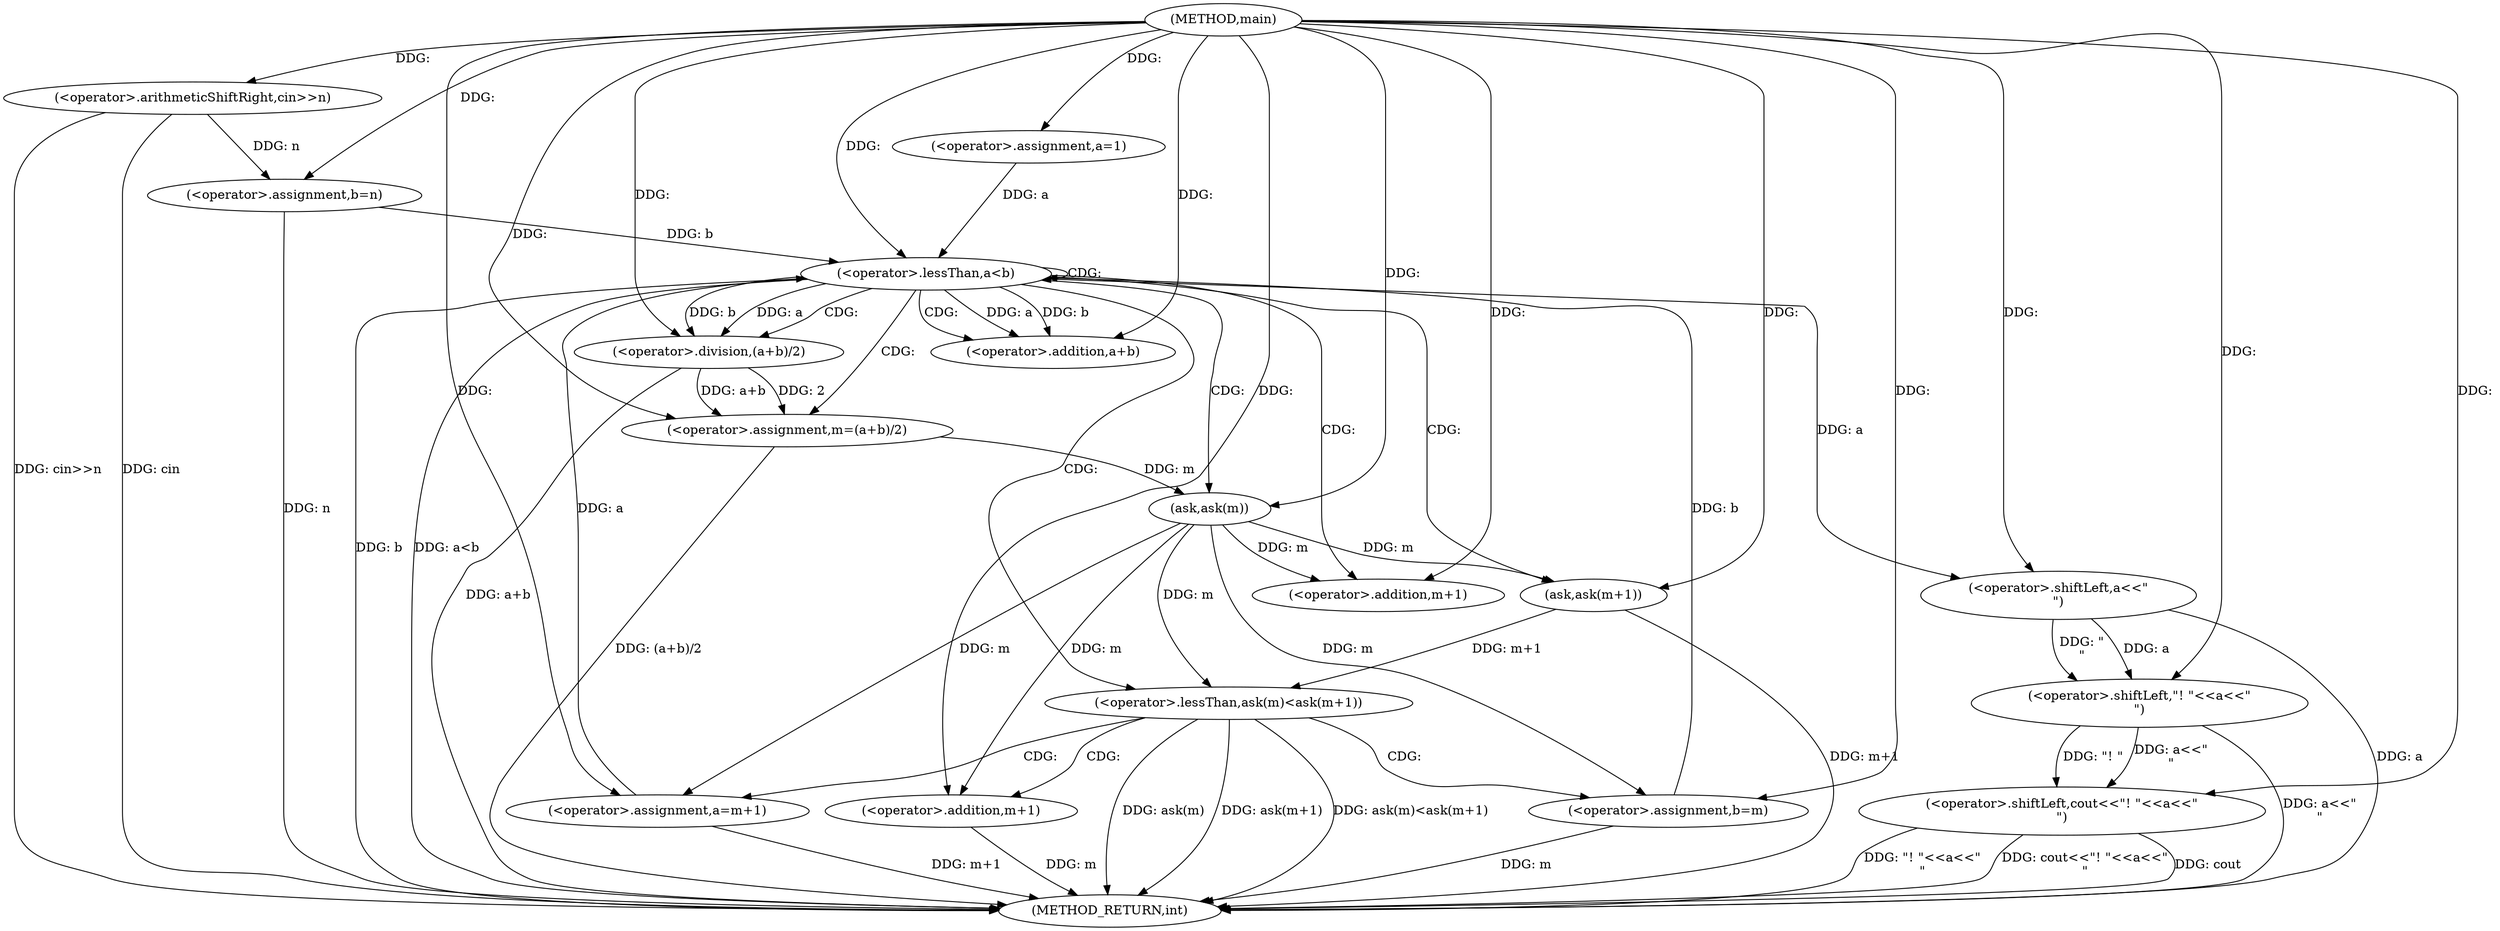 digraph "main" {  
"1000120" [label = "(METHOD,main)" ]
"1000174" [label = "(METHOD_RETURN,int)" ]
"1000123" [label = "(<operator>.arithmeticShiftRight,cin>>n)" ]
"1000127" [label = "(<operator>.assignment,a=1)" ]
"1000131" [label = "(<operator>.assignment,b=n)" ]
"1000167" [label = "(<operator>.shiftLeft,cout<<\"! \"<<a<<\"\n\")" ]
"1000137" [label = "(<operator>.lessThan,a<b)" ]
"1000141" [label = "(<operator>.assignment,m=(a+b)/2)" ]
"1000169" [label = "(<operator>.shiftLeft,\"! \"<<a<<\"\n\")" ]
"1000149" [label = "(<operator>.lessThan,ask(m)<ask(m+1))" ]
"1000171" [label = "(<operator>.shiftLeft,a<<\"\n\")" ]
"1000143" [label = "(<operator>.division,(a+b)/2)" ]
"1000157" [label = "(<operator>.assignment,b=m)" ]
"1000144" [label = "(<operator>.addition,a+b)" ]
"1000150" [label = "(ask,ask(m))" ]
"1000152" [label = "(ask,ask(m+1))" ]
"1000162" [label = "(<operator>.assignment,a=m+1)" ]
"1000153" [label = "(<operator>.addition,m+1)" ]
"1000164" [label = "(<operator>.addition,m+1)" ]
  "1000123" -> "1000174"  [ label = "DDG: cin>>n"] 
  "1000131" -> "1000174"  [ label = "DDG: n"] 
  "1000137" -> "1000174"  [ label = "DDG: b"] 
  "1000137" -> "1000174"  [ label = "DDG: a<b"] 
  "1000171" -> "1000174"  [ label = "DDG: a"] 
  "1000169" -> "1000174"  [ label = "DDG: a<<\"\n\""] 
  "1000167" -> "1000174"  [ label = "DDG: \"! \"<<a<<\"\n\""] 
  "1000167" -> "1000174"  [ label = "DDG: cout<<\"! \"<<a<<\"\n\""] 
  "1000143" -> "1000174"  [ label = "DDG: a+b"] 
  "1000141" -> "1000174"  [ label = "DDG: (a+b)/2"] 
  "1000149" -> "1000174"  [ label = "DDG: ask(m)"] 
  "1000152" -> "1000174"  [ label = "DDG: m+1"] 
  "1000149" -> "1000174"  [ label = "DDG: ask(m+1)"] 
  "1000149" -> "1000174"  [ label = "DDG: ask(m)<ask(m+1)"] 
  "1000164" -> "1000174"  [ label = "DDG: m"] 
  "1000162" -> "1000174"  [ label = "DDG: m+1"] 
  "1000157" -> "1000174"  [ label = "DDG: m"] 
  "1000123" -> "1000174"  [ label = "DDG: cin"] 
  "1000167" -> "1000174"  [ label = "DDG: cout"] 
  "1000120" -> "1000127"  [ label = "DDG: "] 
  "1000123" -> "1000131"  [ label = "DDG: n"] 
  "1000120" -> "1000131"  [ label = "DDG: "] 
  "1000120" -> "1000123"  [ label = "DDG: "] 
  "1000120" -> "1000167"  [ label = "DDG: "] 
  "1000169" -> "1000167"  [ label = "DDG: \"! \""] 
  "1000169" -> "1000167"  [ label = "DDG: a<<\"\n\""] 
  "1000127" -> "1000137"  [ label = "DDG: a"] 
  "1000162" -> "1000137"  [ label = "DDG: a"] 
  "1000120" -> "1000137"  [ label = "DDG: "] 
  "1000131" -> "1000137"  [ label = "DDG: b"] 
  "1000157" -> "1000137"  [ label = "DDG: b"] 
  "1000143" -> "1000141"  [ label = "DDG: 2"] 
  "1000143" -> "1000141"  [ label = "DDG: a+b"] 
  "1000120" -> "1000169"  [ label = "DDG: "] 
  "1000171" -> "1000169"  [ label = "DDG: a"] 
  "1000171" -> "1000169"  [ label = "DDG: \"\n\""] 
  "1000120" -> "1000141"  [ label = "DDG: "] 
  "1000137" -> "1000171"  [ label = "DDG: a"] 
  "1000120" -> "1000171"  [ label = "DDG: "] 
  "1000137" -> "1000143"  [ label = "DDG: b"] 
  "1000120" -> "1000143"  [ label = "DDG: "] 
  "1000137" -> "1000143"  [ label = "DDG: a"] 
  "1000150" -> "1000149"  [ label = "DDG: m"] 
  "1000152" -> "1000149"  [ label = "DDG: m+1"] 
  "1000120" -> "1000157"  [ label = "DDG: "] 
  "1000150" -> "1000157"  [ label = "DDG: m"] 
  "1000137" -> "1000144"  [ label = "DDG: a"] 
  "1000120" -> "1000144"  [ label = "DDG: "] 
  "1000137" -> "1000144"  [ label = "DDG: b"] 
  "1000141" -> "1000150"  [ label = "DDG: m"] 
  "1000120" -> "1000150"  [ label = "DDG: "] 
  "1000120" -> "1000152"  [ label = "DDG: "] 
  "1000150" -> "1000152"  [ label = "DDG: m"] 
  "1000120" -> "1000162"  [ label = "DDG: "] 
  "1000150" -> "1000162"  [ label = "DDG: m"] 
  "1000150" -> "1000153"  [ label = "DDG: m"] 
  "1000120" -> "1000153"  [ label = "DDG: "] 
  "1000120" -> "1000164"  [ label = "DDG: "] 
  "1000150" -> "1000164"  [ label = "DDG: m"] 
  "1000137" -> "1000153"  [ label = "CDG: "] 
  "1000137" -> "1000143"  [ label = "CDG: "] 
  "1000137" -> "1000137"  [ label = "CDG: "] 
  "1000137" -> "1000141"  [ label = "CDG: "] 
  "1000137" -> "1000152"  [ label = "CDG: "] 
  "1000137" -> "1000150"  [ label = "CDG: "] 
  "1000137" -> "1000144"  [ label = "CDG: "] 
  "1000137" -> "1000149"  [ label = "CDG: "] 
  "1000149" -> "1000164"  [ label = "CDG: "] 
  "1000149" -> "1000162"  [ label = "CDG: "] 
  "1000149" -> "1000157"  [ label = "CDG: "] 
}
